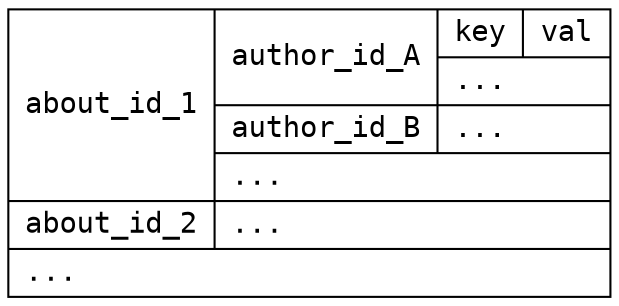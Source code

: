 digraph structs {
  node [shape = record, fontname = "courier"];
  rankdir = LR;
  about [label = "{about_id_1 | {{author_id_A | {{key | val}| ...\l}} | {author_id_B | ... \ \ \ \ } | ...\l  }} | {about_id_2 | ... \ \ \ \ \ \ \ \ \ \ \ \ \ \ \ \ \ } | ...\l"];
} 